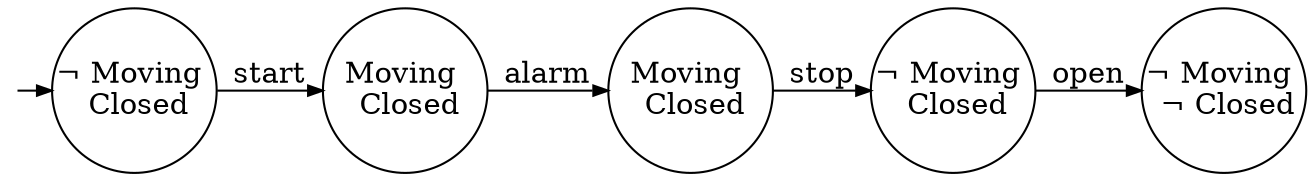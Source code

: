digraph G {
  graph [pack=true rankdir=LR ranksep=0 margin=0];
  node [shape=circle color=black width=1.1 height=1.1 fixedsize=true]
  edge [arrowsize=0.7]

  zz [label="" color="white" fillcolor="white" shape="circle" style="filled" 
      width=0.05 height=0.05 fixedsize=true ];
  zz -> 0 [label=""];

  0 [label="&not; Moving \n Closed"];
  1 [label="Moving \n Closed"];
  2 [label="Moving \n Closed"];
  3 [label="&not; Moving \n Closed"];
  4 [label="&not; Moving \n &not; Closed"];

  0 -> 1 [label="start"];
  1 -> 2 [label="alarm"];
  2 -> 3 [label="stop"];
  3 -> 4 [label="open"];
}
